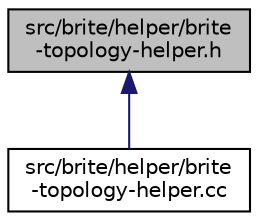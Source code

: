 digraph "src/brite/helper/brite-topology-helper.h"
{
 // LATEX_PDF_SIZE
  edge [fontname="Helvetica",fontsize="10",labelfontname="Helvetica",labelfontsize="10"];
  node [fontname="Helvetica",fontsize="10",shape=record];
  Node1 [label="src/brite/helper/brite\l-topology-helper.h",height=0.2,width=0.4,color="black", fillcolor="grey75", style="filled", fontcolor="black",tooltip=" "];
  Node1 -> Node2 [dir="back",color="midnightblue",fontsize="10",style="solid",fontname="Helvetica"];
  Node2 [label="src/brite/helper/brite\l-topology-helper.cc",height=0.2,width=0.4,color="black", fillcolor="white", style="filled",URL="$brite-topology-helper_8cc.html",tooltip=" "];
}
